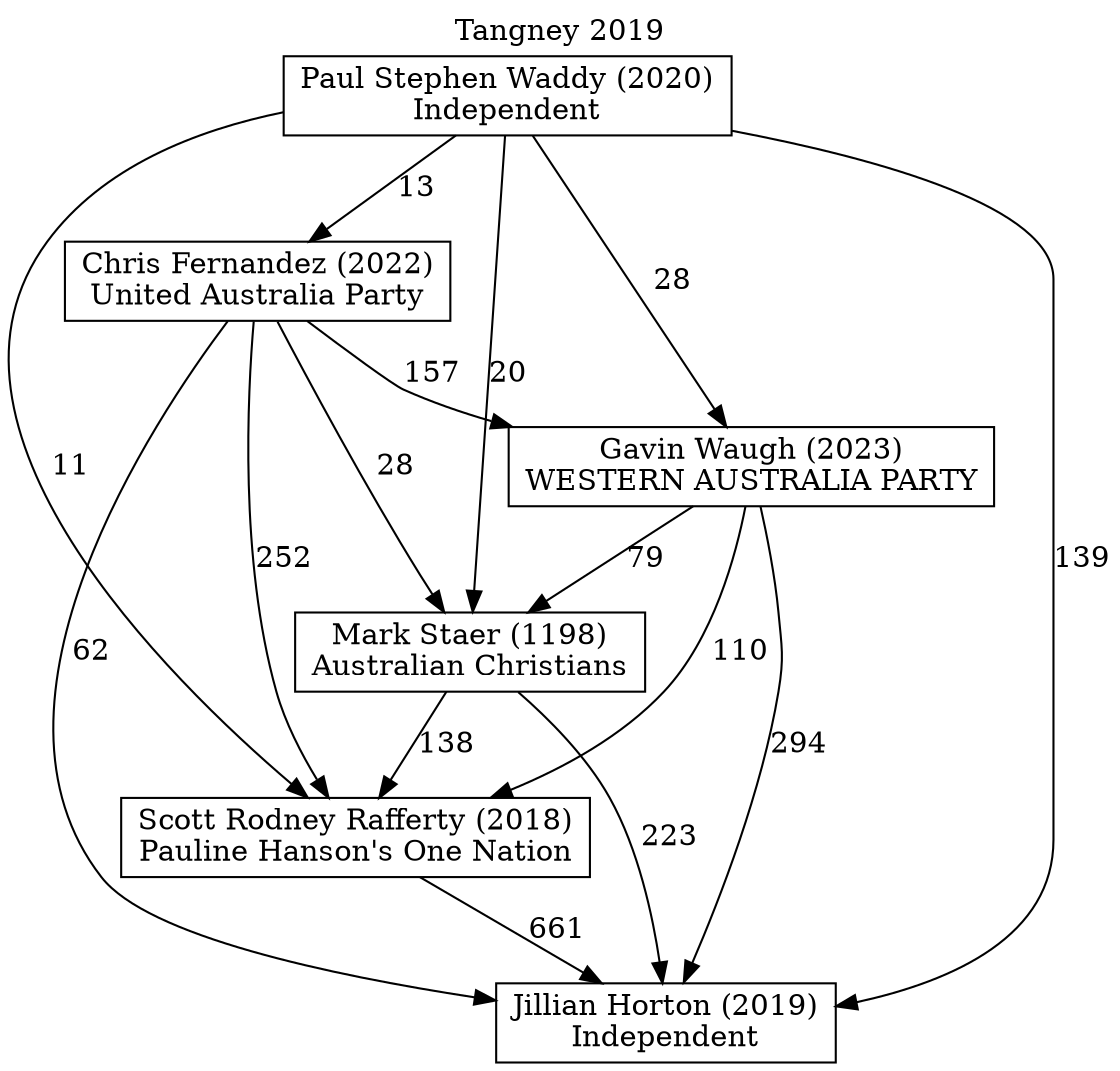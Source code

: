 // House preference flow
digraph "Jillian Horton (2019)_Tangney_2019" {
	graph [label="Tangney 2019" labelloc=t mclimit=10]
	node [shape=box]
	"Chris Fernandez (2022)" [label="Chris Fernandez (2022)
United Australia Party"]
	"Gavin Waugh (2023)" [label="Gavin Waugh (2023)
WESTERN AUSTRALIA PARTY"]
	"Jillian Horton (2019)" [label="Jillian Horton (2019)
Independent"]
	"Mark Staer (1198)" [label="Mark Staer (1198)
Australian Christians"]
	"Paul Stephen Waddy (2020)" [label="Paul Stephen Waddy (2020)
Independent"]
	"Scott Rodney Rafferty (2018)" [label="Scott Rodney Rafferty (2018)
Pauline Hanson's One Nation"]
	"Chris Fernandez (2022)" -> "Gavin Waugh (2023)" [label=157]
	"Chris Fernandez (2022)" -> "Jillian Horton (2019)" [label=62]
	"Chris Fernandez (2022)" -> "Mark Staer (1198)" [label=28]
	"Chris Fernandez (2022)" -> "Scott Rodney Rafferty (2018)" [label=252]
	"Gavin Waugh (2023)" -> "Jillian Horton (2019)" [label=294]
	"Gavin Waugh (2023)" -> "Mark Staer (1198)" [label=79]
	"Gavin Waugh (2023)" -> "Scott Rodney Rafferty (2018)" [label=110]
	"Mark Staer (1198)" -> "Jillian Horton (2019)" [label=223]
	"Mark Staer (1198)" -> "Scott Rodney Rafferty (2018)" [label=138]
	"Paul Stephen Waddy (2020)" -> "Chris Fernandez (2022)" [label=13]
	"Paul Stephen Waddy (2020)" -> "Gavin Waugh (2023)" [label=28]
	"Paul Stephen Waddy (2020)" -> "Jillian Horton (2019)" [label=139]
	"Paul Stephen Waddy (2020)" -> "Mark Staer (1198)" [label=20]
	"Paul Stephen Waddy (2020)" -> "Scott Rodney Rafferty (2018)" [label=11]
	"Scott Rodney Rafferty (2018)" -> "Jillian Horton (2019)" [label=661]
}
